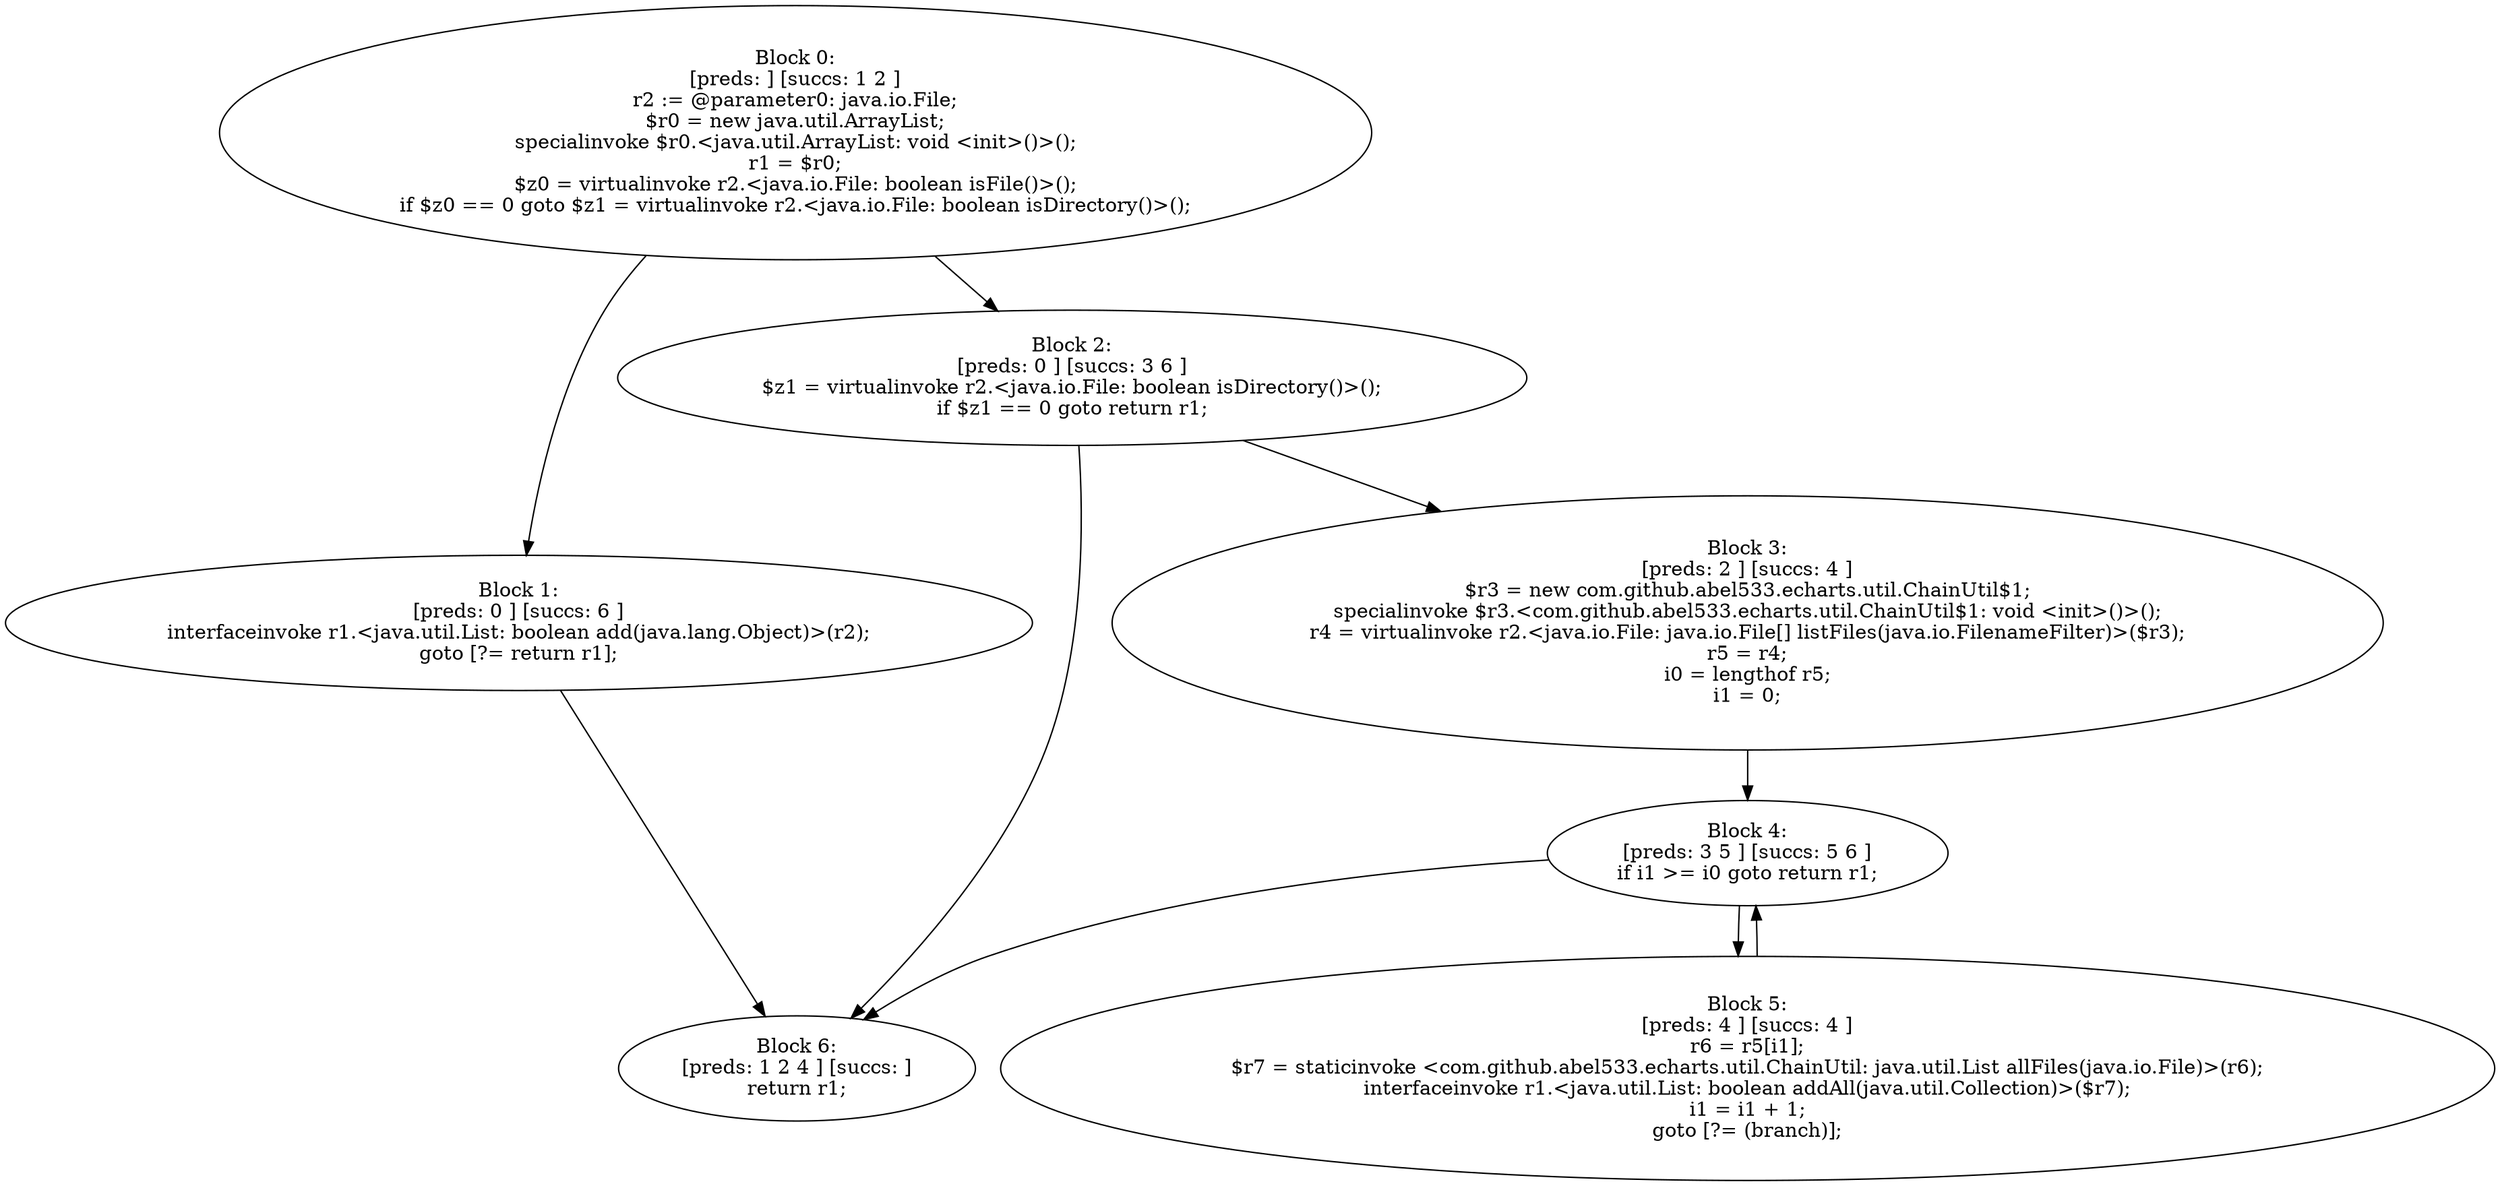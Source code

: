 digraph "unitGraph" {
    "Block 0:
[preds: ] [succs: 1 2 ]
r2 := @parameter0: java.io.File;
$r0 = new java.util.ArrayList;
specialinvoke $r0.<java.util.ArrayList: void <init>()>();
r1 = $r0;
$z0 = virtualinvoke r2.<java.io.File: boolean isFile()>();
if $z0 == 0 goto $z1 = virtualinvoke r2.<java.io.File: boolean isDirectory()>();
"
    "Block 1:
[preds: 0 ] [succs: 6 ]
interfaceinvoke r1.<java.util.List: boolean add(java.lang.Object)>(r2);
goto [?= return r1];
"
    "Block 2:
[preds: 0 ] [succs: 3 6 ]
$z1 = virtualinvoke r2.<java.io.File: boolean isDirectory()>();
if $z1 == 0 goto return r1;
"
    "Block 3:
[preds: 2 ] [succs: 4 ]
$r3 = new com.github.abel533.echarts.util.ChainUtil$1;
specialinvoke $r3.<com.github.abel533.echarts.util.ChainUtil$1: void <init>()>();
r4 = virtualinvoke r2.<java.io.File: java.io.File[] listFiles(java.io.FilenameFilter)>($r3);
r5 = r4;
i0 = lengthof r5;
i1 = 0;
"
    "Block 4:
[preds: 3 5 ] [succs: 5 6 ]
if i1 >= i0 goto return r1;
"
    "Block 5:
[preds: 4 ] [succs: 4 ]
r6 = r5[i1];
$r7 = staticinvoke <com.github.abel533.echarts.util.ChainUtil: java.util.List allFiles(java.io.File)>(r6);
interfaceinvoke r1.<java.util.List: boolean addAll(java.util.Collection)>($r7);
i1 = i1 + 1;
goto [?= (branch)];
"
    "Block 6:
[preds: 1 2 4 ] [succs: ]
return r1;
"
    "Block 0:
[preds: ] [succs: 1 2 ]
r2 := @parameter0: java.io.File;
$r0 = new java.util.ArrayList;
specialinvoke $r0.<java.util.ArrayList: void <init>()>();
r1 = $r0;
$z0 = virtualinvoke r2.<java.io.File: boolean isFile()>();
if $z0 == 0 goto $z1 = virtualinvoke r2.<java.io.File: boolean isDirectory()>();
"->"Block 1:
[preds: 0 ] [succs: 6 ]
interfaceinvoke r1.<java.util.List: boolean add(java.lang.Object)>(r2);
goto [?= return r1];
";
    "Block 0:
[preds: ] [succs: 1 2 ]
r2 := @parameter0: java.io.File;
$r0 = new java.util.ArrayList;
specialinvoke $r0.<java.util.ArrayList: void <init>()>();
r1 = $r0;
$z0 = virtualinvoke r2.<java.io.File: boolean isFile()>();
if $z0 == 0 goto $z1 = virtualinvoke r2.<java.io.File: boolean isDirectory()>();
"->"Block 2:
[preds: 0 ] [succs: 3 6 ]
$z1 = virtualinvoke r2.<java.io.File: boolean isDirectory()>();
if $z1 == 0 goto return r1;
";
    "Block 1:
[preds: 0 ] [succs: 6 ]
interfaceinvoke r1.<java.util.List: boolean add(java.lang.Object)>(r2);
goto [?= return r1];
"->"Block 6:
[preds: 1 2 4 ] [succs: ]
return r1;
";
    "Block 2:
[preds: 0 ] [succs: 3 6 ]
$z1 = virtualinvoke r2.<java.io.File: boolean isDirectory()>();
if $z1 == 0 goto return r1;
"->"Block 3:
[preds: 2 ] [succs: 4 ]
$r3 = new com.github.abel533.echarts.util.ChainUtil$1;
specialinvoke $r3.<com.github.abel533.echarts.util.ChainUtil$1: void <init>()>();
r4 = virtualinvoke r2.<java.io.File: java.io.File[] listFiles(java.io.FilenameFilter)>($r3);
r5 = r4;
i0 = lengthof r5;
i1 = 0;
";
    "Block 2:
[preds: 0 ] [succs: 3 6 ]
$z1 = virtualinvoke r2.<java.io.File: boolean isDirectory()>();
if $z1 == 0 goto return r1;
"->"Block 6:
[preds: 1 2 4 ] [succs: ]
return r1;
";
    "Block 3:
[preds: 2 ] [succs: 4 ]
$r3 = new com.github.abel533.echarts.util.ChainUtil$1;
specialinvoke $r3.<com.github.abel533.echarts.util.ChainUtil$1: void <init>()>();
r4 = virtualinvoke r2.<java.io.File: java.io.File[] listFiles(java.io.FilenameFilter)>($r3);
r5 = r4;
i0 = lengthof r5;
i1 = 0;
"->"Block 4:
[preds: 3 5 ] [succs: 5 6 ]
if i1 >= i0 goto return r1;
";
    "Block 4:
[preds: 3 5 ] [succs: 5 6 ]
if i1 >= i0 goto return r1;
"->"Block 5:
[preds: 4 ] [succs: 4 ]
r6 = r5[i1];
$r7 = staticinvoke <com.github.abel533.echarts.util.ChainUtil: java.util.List allFiles(java.io.File)>(r6);
interfaceinvoke r1.<java.util.List: boolean addAll(java.util.Collection)>($r7);
i1 = i1 + 1;
goto [?= (branch)];
";
    "Block 4:
[preds: 3 5 ] [succs: 5 6 ]
if i1 >= i0 goto return r1;
"->"Block 6:
[preds: 1 2 4 ] [succs: ]
return r1;
";
    "Block 5:
[preds: 4 ] [succs: 4 ]
r6 = r5[i1];
$r7 = staticinvoke <com.github.abel533.echarts.util.ChainUtil: java.util.List allFiles(java.io.File)>(r6);
interfaceinvoke r1.<java.util.List: boolean addAll(java.util.Collection)>($r7);
i1 = i1 + 1;
goto [?= (branch)];
"->"Block 4:
[preds: 3 5 ] [succs: 5 6 ]
if i1 >= i0 goto return r1;
";
}
